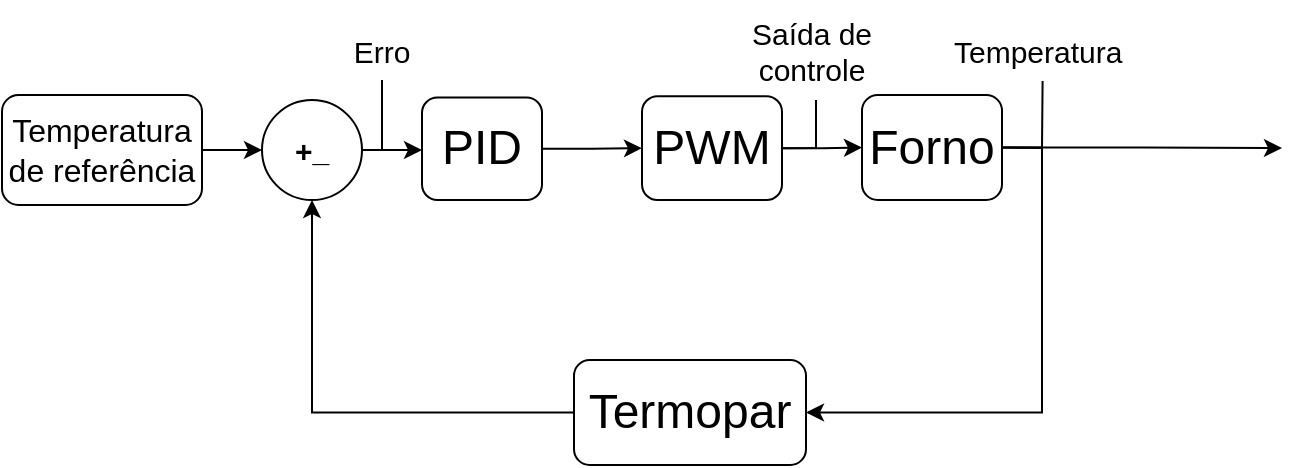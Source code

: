 <mxfile version="20.5.1" type="device"><diagram id="mx1ZMq3upyti4Yvqn-dr" name="Página-1"><mxGraphModel dx="760" dy="384" grid="1" gridSize="10" guides="1" tooltips="1" connect="1" arrows="1" fold="1" page="1" pageScale="1" pageWidth="827" pageHeight="1169" math="0" shadow="0"><root><mxCell id="0"/><mxCell id="1" parent="0"/><mxCell id="X9QAk-FuauzZMZ7OxXxk-43" style="edgeStyle=orthogonalEdgeStyle;rounded=0;orthogonalLoop=1;jettySize=auto;html=1;exitX=1;exitY=0.5;exitDx=0;exitDy=0;entryX=0;entryY=0.5;entryDx=0;entryDy=0;endArrow=classic;endFill=1;" parent="1" source="X9QAk-FuauzZMZ7OxXxk-1" target="X9QAk-FuauzZMZ7OxXxk-38" edge="1"><mxGeometry relative="1" as="geometry"/></mxCell><mxCell id="X9QAk-FuauzZMZ7OxXxk-1" value="&lt;font style=&quot;font-size: 15px;&quot;&gt;&lt;b&gt;+_&lt;/b&gt;&lt;/font&gt;" style="ellipse;whiteSpace=wrap;html=1;aspect=fixed;" parent="1" vertex="1"><mxGeometry x="200" y="140" width="50" height="50" as="geometry"/></mxCell><mxCell id="X9QAk-FuauzZMZ7OxXxk-3" style="edgeStyle=orthogonalEdgeStyle;rounded=0;orthogonalLoop=1;jettySize=auto;html=1;exitX=1;exitY=0.5;exitDx=0;exitDy=0;entryX=0;entryY=0.5;entryDx=0;entryDy=0;" parent="1" source="X9QAk-FuauzZMZ7OxXxk-2" target="X9QAk-FuauzZMZ7OxXxk-1" edge="1"><mxGeometry relative="1" as="geometry"/></mxCell><mxCell id="X9QAk-FuauzZMZ7OxXxk-2" value="&lt;font style=&quot;font-size: 16px;&quot;&gt;Temperatura de referência&lt;/font&gt;" style="rounded=1;whiteSpace=wrap;html=1;" parent="1" vertex="1"><mxGeometry x="70" y="137.5" width="100" height="55" as="geometry"/></mxCell><mxCell id="X9QAk-FuauzZMZ7OxXxk-11" style="edgeStyle=orthogonalEdgeStyle;rounded=0;orthogonalLoop=1;jettySize=auto;html=1;exitX=0;exitY=0.5;exitDx=0;exitDy=0;entryX=0.5;entryY=1;entryDx=0;entryDy=0;" parent="1" source="X9QAk-FuauzZMZ7OxXxk-4" target="X9QAk-FuauzZMZ7OxXxk-1" edge="1"><mxGeometry relative="1" as="geometry"/></mxCell><mxCell id="X9QAk-FuauzZMZ7OxXxk-4" value="&lt;font style=&quot;font-size: 24px;&quot;&gt;Termopar&lt;/font&gt;" style="rounded=1;whiteSpace=wrap;html=1;" parent="1" vertex="1"><mxGeometry x="356" y="270" width="116" height="52.5" as="geometry"/></mxCell><mxCell id="X9QAk-FuauzZMZ7OxXxk-60" style="edgeStyle=orthogonalEdgeStyle;rounded=0;orthogonalLoop=1;jettySize=auto;html=1;exitX=1;exitY=0.5;exitDx=0;exitDy=0;entryX=0;entryY=0.5;entryDx=0;entryDy=0;endArrow=classic;endFill=1;" parent="1" source="X9QAk-FuauzZMZ7OxXxk-12" target="X9QAk-FuauzZMZ7OxXxk-40" edge="1"><mxGeometry relative="1" as="geometry"/></mxCell><mxCell id="X9QAk-FuauzZMZ7OxXxk-12" value="&lt;font style=&quot;font-size: 24px;&quot;&gt;PWM&lt;/font&gt;" style="rounded=1;whiteSpace=wrap;html=1;" parent="1" vertex="1"><mxGeometry x="390" y="138.13" width="70" height="51.87" as="geometry"/></mxCell><mxCell id="X9QAk-FuauzZMZ7OxXxk-26" value="Temperatura" style="text;strokeColor=none;fillColor=none;align=left;verticalAlign=middle;spacingLeft=4;spacingRight=4;overflow=hidden;points=[[0,0.5],[1,0.5]];portConstraint=eastwest;rotatable=0;fontSize=15;" parent="1" vertex="1"><mxGeometry x="540" y="100" width="100" height="30" as="geometry"/></mxCell><mxCell id="X9QAk-FuauzZMZ7OxXxk-28" value="Saída de &#10;controle" style="text;strokeColor=none;fillColor=none;align=center;verticalAlign=middle;spacingLeft=4;spacingRight=4;overflow=hidden;points=[[0,0.5],[1,0.5]];portConstraint=eastwest;rotatable=0;fontSize=15;" parent="1" vertex="1"><mxGeometry x="430" y="90" width="90" height="50" as="geometry"/></mxCell><mxCell id="X9QAk-FuauzZMZ7OxXxk-37" value="Erro" style="text;strokeColor=none;fillColor=none;align=center;verticalAlign=middle;spacingLeft=4;spacingRight=4;overflow=hidden;points=[[0,0.5],[1,0.5]];portConstraint=eastwest;rotatable=0;fontSize=15;" parent="1" vertex="1"><mxGeometry x="230" y="100" width="60" height="30" as="geometry"/></mxCell><mxCell id="QlagLwygbqujRzfUk1Jz-2" style="edgeStyle=orthogonalEdgeStyle;rounded=0;orthogonalLoop=1;jettySize=auto;html=1;exitX=1;exitY=0.5;exitDx=0;exitDy=0;entryX=0;entryY=0.5;entryDx=0;entryDy=0;fontSize=16;" edge="1" parent="1" source="X9QAk-FuauzZMZ7OxXxk-38" target="X9QAk-FuauzZMZ7OxXxk-12"><mxGeometry relative="1" as="geometry"/></mxCell><mxCell id="X9QAk-FuauzZMZ7OxXxk-38" value="&lt;font style=&quot;font-size: 24px;&quot;&gt;PID&lt;/font&gt;" style="rounded=1;whiteSpace=wrap;html=1;" parent="1" vertex="1"><mxGeometry x="280" y="138.75" width="60" height="51.25" as="geometry"/></mxCell><mxCell id="X9QAk-FuauzZMZ7OxXxk-61" style="edgeStyle=orthogonalEdgeStyle;rounded=0;orthogonalLoop=1;jettySize=auto;html=1;exitX=1;exitY=0.5;exitDx=0;exitDy=0;endArrow=classic;endFill=1;" parent="1" source="X9QAk-FuauzZMZ7OxXxk-40" edge="1"><mxGeometry relative="1" as="geometry"><mxPoint x="710" y="164" as="targetPoint"/></mxGeometry></mxCell><mxCell id="X9QAk-FuauzZMZ7OxXxk-62" style="edgeStyle=orthogonalEdgeStyle;rounded=0;orthogonalLoop=1;jettySize=auto;html=1;exitX=1;exitY=0.5;exitDx=0;exitDy=0;entryX=1;entryY=0.5;entryDx=0;entryDy=0;endArrow=classic;endFill=1;" parent="1" source="X9QAk-FuauzZMZ7OxXxk-40" target="X9QAk-FuauzZMZ7OxXxk-4" edge="1"><mxGeometry relative="1" as="geometry"/></mxCell><mxCell id="X9QAk-FuauzZMZ7OxXxk-40" value="&lt;font style=&quot;font-size: 24px;&quot;&gt;Forno&lt;/font&gt;" style="rounded=1;whiteSpace=wrap;html=1;" parent="1" vertex="1"><mxGeometry x="500" y="137.5" width="70" height="52.5" as="geometry"/></mxCell><mxCell id="QlagLwygbqujRzfUk1Jz-8" value="" style="endArrow=none;html=1;rounded=0;fontSize=16;exitX=1;exitY=0.5;exitDx=0;exitDy=0;" edge="1" parent="1" source="X9QAk-FuauzZMZ7OxXxk-1"><mxGeometry width="50" height="50" relative="1" as="geometry"><mxPoint x="260" y="170" as="sourcePoint"/><mxPoint x="260" y="130" as="targetPoint"/><Array as="points"><mxPoint x="260" y="165"/></Array></mxGeometry></mxCell><mxCell id="QlagLwygbqujRzfUk1Jz-11" value="" style="endArrow=none;html=1;rounded=0;fontSize=16;exitX=1;exitY=0.5;exitDx=0;exitDy=0;" edge="1" parent="1" source="X9QAk-FuauzZMZ7OxXxk-12"><mxGeometry width="50" height="50" relative="1" as="geometry"><mxPoint x="380" y="100" as="sourcePoint"/><mxPoint x="477" y="140" as="targetPoint"/><Array as="points"><mxPoint x="477" y="164"/></Array></mxGeometry></mxCell><mxCell id="QlagLwygbqujRzfUk1Jz-13" value="" style="endArrow=none;html=1;rounded=0;fontSize=16;exitX=1;exitY=0.5;exitDx=0;exitDy=0;entryX=0.503;entryY=1.016;entryDx=0;entryDy=0;entryPerimeter=0;" edge="1" parent="1" source="X9QAk-FuauzZMZ7OxXxk-40" target="X9QAk-FuauzZMZ7OxXxk-26"><mxGeometry width="50" height="50" relative="1" as="geometry"><mxPoint x="570" y="170" as="sourcePoint"/><mxPoint x="620" y="120" as="targetPoint"/><Array as="points"><mxPoint x="590" y="164"/></Array></mxGeometry></mxCell></root></mxGraphModel></diagram></mxfile>